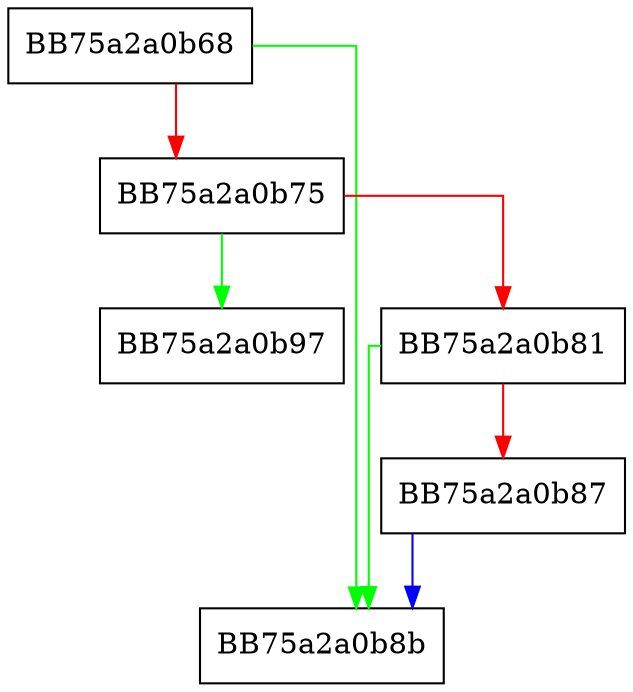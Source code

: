 digraph btreeEndTransaction {
  node [shape="box"];
  graph [splines=ortho];
  BB75a2a0b68 -> BB75a2a0b8b [color="green"];
  BB75a2a0b68 -> BB75a2a0b75 [color="red"];
  BB75a2a0b75 -> BB75a2a0b97 [color="green"];
  BB75a2a0b75 -> BB75a2a0b81 [color="red"];
  BB75a2a0b81 -> BB75a2a0b8b [color="green"];
  BB75a2a0b81 -> BB75a2a0b87 [color="red"];
  BB75a2a0b87 -> BB75a2a0b8b [color="blue"];
}